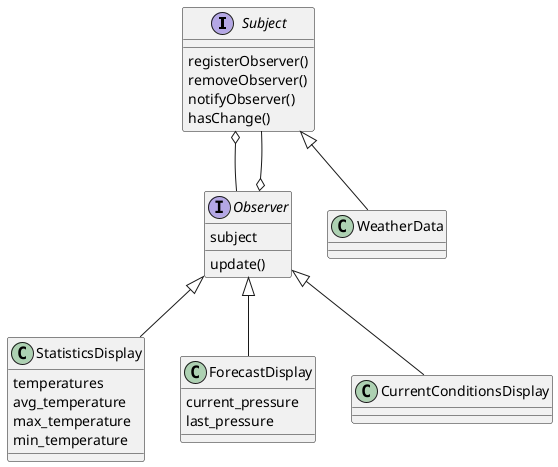 @startuml

interface Subject{
    registerObserver()
    removeObserver()
    notifyObserver()
    hasChange()
}

interface Observer{
    subject
    update()
}

class StatisticsDisplay{
    temperatures
    avg_temperature
    max_temperature
    min_temperature
}

class ForecastDisplay{
    current_pressure
    last_pressure
}


Subject <|-- WeatherData

Observer <|-- CurrentConditionsDisplay
Observer <|-- StatisticsDisplay
Observer <|-- ForecastDisplay

Subject o-- Observer
Observer o-- Subject

@enduml